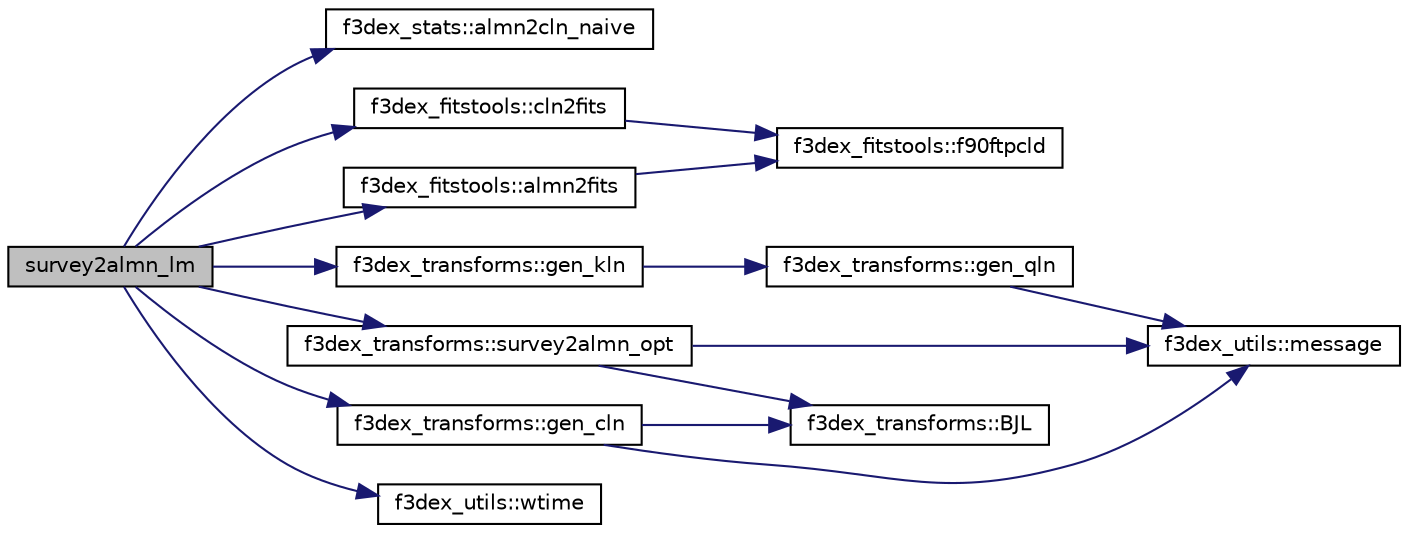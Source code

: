 digraph G
{
  edge [fontname="Helvetica",fontsize="10",labelfontname="Helvetica",labelfontsize="10"];
  node [fontname="Helvetica",fontsize="10",shape=record];
  rankdir=LR;
  Node1 [label="survey2almn_lm",height=0.2,width=0.4,color="black", fillcolor="grey75", style="filled" fontcolor="black"];
  Node1 -> Node2 [color="midnightblue",fontsize="10",style="solid",fontname="Helvetica"];
  Node2 [label="f3dex_stats::almn2cln_naive",height=0.2,width=0.4,color="black", fillcolor="white", style="filled",URL="$namespacef3dex__stats.html#af82543b20c426be1736a4fed0d1ca80c",tooltip="Naive estimator for the almn&#39;s."];
  Node1 -> Node3 [color="midnightblue",fontsize="10",style="solid",fontname="Helvetica"];
  Node3 [label="f3dex_fitstools::almn2fits",height=0.2,width=0.4,color="black", fillcolor="white", style="filled",URL="$namespacef3dex__fitstools.html#a3bb8fd149a1c137d3176d484e28bbef0",tooltip="Write a_lmn&#39;s to file."];
  Node3 -> Node4 [color="midnightblue",fontsize="10",style="solid",fontname="Helvetica"];
  Node4 [label="f3dex_fitstools::f90ftpcld",height=0.2,width=0.4,color="black", fillcolor="white", style="filled",URL="$namespacef3dex__fitstools.html#a83e1158f828e86e43f1dc68bc0e7c59b"];
  Node1 -> Node5 [color="midnightblue",fontsize="10",style="solid",fontname="Helvetica"];
  Node5 [label="f3dex_fitstools::cln2fits",height=0.2,width=0.4,color="black", fillcolor="white", style="filled",URL="$namespacef3dex__fitstools.html#aab1f14e65c2837494cb15ff4fd54b372",tooltip="Write power spectrum to file."];
  Node5 -> Node4 [color="midnightblue",fontsize="10",style="solid",fontname="Helvetica"];
  Node1 -> Node6 [color="midnightblue",fontsize="10",style="solid",fontname="Helvetica"];
  Node6 [label="f3dex_transforms::gen_cln",height=0.2,width=0.4,color="black", fillcolor="white", style="filled",URL="$namespacef3dex__transforms.html#aa6cd797c56b97503bf2d52131f6e5554",tooltip="Computes series of normalization coefficients."];
  Node6 -> Node7 [color="midnightblue",fontsize="10",style="solid",fontname="Helvetica"];
  Node7 [label="f3dex_transforms::BJL",height=0.2,width=0.4,color="black", fillcolor="white", style="filled",URL="$namespacef3dex__transforms.html#a9b68481c890d75c3e3f4cbd4a7109830",tooltip="Compute the value of the l-th order spherical bessel FUNCTION at x."];
  Node6 -> Node8 [color="midnightblue",fontsize="10",style="solid",fontname="Helvetica"];
  Node8 [label="f3dex_utils::message",height=0.2,width=0.4,color="black", fillcolor="white", style="filled",URL="$namespacef3dex__utils.html#a92226ca7c662562058c56ba005f6fc36",tooltip="Print preformated messages."];
  Node1 -> Node9 [color="midnightblue",fontsize="10",style="solid",fontname="Helvetica"];
  Node9 [label="f3dex_transforms::gen_kln",height=0.2,width=0.4,color="black", fillcolor="white", style="filled",URL="$namespacef3dex__transforms.html#a4b80bc7cad52998fd0aff935a1695ee7",tooltip="Computes k spectrum."];
  Node9 -> Node10 [color="midnightblue",fontsize="10",style="solid",fontname="Helvetica"];
  Node10 [label="f3dex_transforms::gen_qln",height=0.2,width=0.4,color="black", fillcolor="white", style="filled",URL="$namespacef3dex__transforms.html#a02b926f933d186f2c9d9ab6d478a1601",tooltip="Computes series of roots of Bessel functions."];
  Node10 -> Node8 [color="midnightblue",fontsize="10",style="solid",fontname="Helvetica"];
  Node1 -> Node11 [color="midnightblue",fontsize="10",style="solid",fontname="Helvetica"];
  Node11 [label="f3dex_transforms::survey2almn_opt",height=0.2,width=0.4,color="black", fillcolor="white", style="filled",URL="$namespacef3dex__transforms.html#aa03041ae9480a0e4abc522b846a40cc8"];
  Node11 -> Node7 [color="midnightblue",fontsize="10",style="solid",fontname="Helvetica"];
  Node11 -> Node8 [color="midnightblue",fontsize="10",style="solid",fontname="Helvetica"];
  Node1 -> Node12 [color="midnightblue",fontsize="10",style="solid",fontname="Helvetica"];
  Node12 [label="f3dex_utils::wtime",height=0.2,width=0.4,color="black", fillcolor="white", style="filled",URL="$namespacef3dex__utils.html#ac5aa172010ec6cd9bd4c5273904b0405",tooltip="Measures system time."];
}

